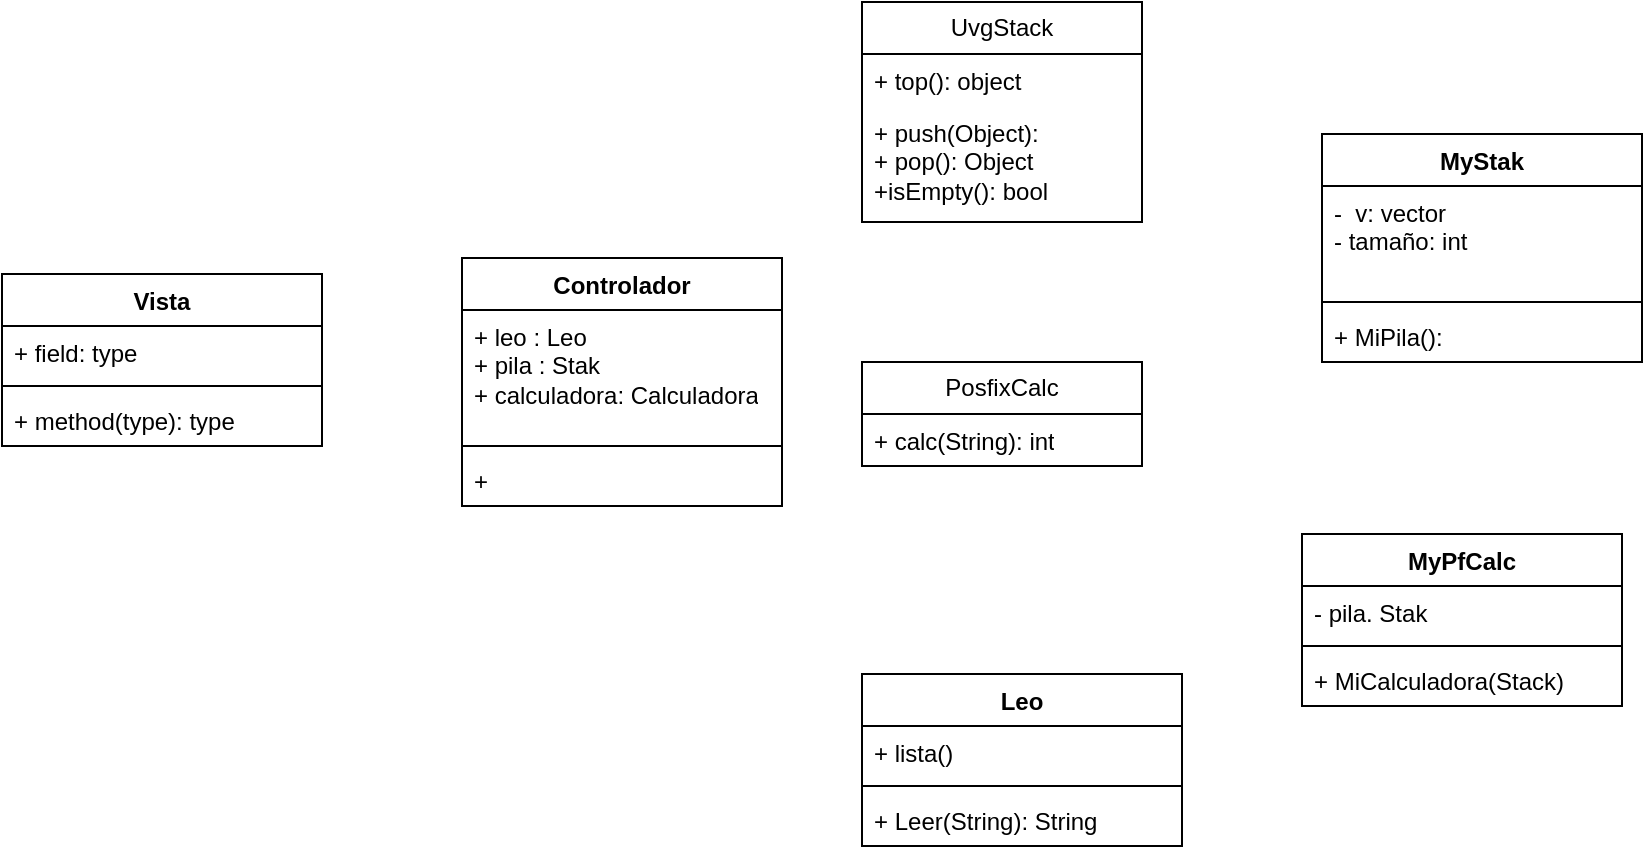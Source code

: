 <mxfile version="22.1.18" type="github">
  <diagram name="Página-1" id="vqabzCDK_DU7xPkbPqb2">
    <mxGraphModel dx="2261" dy="795" grid="1" gridSize="10" guides="1" tooltips="1" connect="1" arrows="1" fold="1" page="1" pageScale="1" pageWidth="827" pageHeight="1169" math="0" shadow="0">
      <root>
        <mxCell id="0" />
        <mxCell id="1" parent="0" />
        <mxCell id="ybM208CGusmoJc2LNHAI-1" value="MyStak" style="swimlane;fontStyle=1;align=center;verticalAlign=top;childLayout=stackLayout;horizontal=1;startSize=26;horizontalStack=0;resizeParent=1;resizeParentMax=0;resizeLast=0;collapsible=1;marginBottom=0;whiteSpace=wrap;html=1;" vertex="1" parent="1">
          <mxGeometry x="390" y="330" width="160" height="114" as="geometry" />
        </mxCell>
        <mxCell id="ybM208CGusmoJc2LNHAI-2" value="-&amp;nbsp; v: vector&lt;br&gt;- tamaño: int" style="text;strokeColor=none;fillColor=none;align=left;verticalAlign=top;spacingLeft=4;spacingRight=4;overflow=hidden;rotatable=0;points=[[0,0.5],[1,0.5]];portConstraint=eastwest;whiteSpace=wrap;html=1;" vertex="1" parent="ybM208CGusmoJc2LNHAI-1">
          <mxGeometry y="26" width="160" height="54" as="geometry" />
        </mxCell>
        <mxCell id="ybM208CGusmoJc2LNHAI-3" value="" style="line;strokeWidth=1;fillColor=none;align=left;verticalAlign=middle;spacingTop=-1;spacingLeft=3;spacingRight=3;rotatable=0;labelPosition=right;points=[];portConstraint=eastwest;strokeColor=inherit;" vertex="1" parent="ybM208CGusmoJc2LNHAI-1">
          <mxGeometry y="80" width="160" height="8" as="geometry" />
        </mxCell>
        <mxCell id="ybM208CGusmoJc2LNHAI-4" value="+ MiPila():&amp;nbsp;" style="text;strokeColor=none;fillColor=none;align=left;verticalAlign=top;spacingLeft=4;spacingRight=4;overflow=hidden;rotatable=0;points=[[0,0.5],[1,0.5]];portConstraint=eastwest;whiteSpace=wrap;html=1;" vertex="1" parent="ybM208CGusmoJc2LNHAI-1">
          <mxGeometry y="88" width="160" height="26" as="geometry" />
        </mxCell>
        <mxCell id="ybM208CGusmoJc2LNHAI-5" value="UvgStack" style="swimlane;fontStyle=0;childLayout=stackLayout;horizontal=1;startSize=26;fillColor=none;horizontalStack=0;resizeParent=1;resizeParentMax=0;resizeLast=0;collapsible=1;marginBottom=0;whiteSpace=wrap;html=1;" vertex="1" parent="1">
          <mxGeometry x="160" y="264" width="140" height="110" as="geometry" />
        </mxCell>
        <mxCell id="ybM208CGusmoJc2LNHAI-6" value="+ top(): object" style="text;strokeColor=none;fillColor=none;align=left;verticalAlign=top;spacingLeft=4;spacingRight=4;overflow=hidden;rotatable=0;points=[[0,0.5],[1,0.5]];portConstraint=eastwest;whiteSpace=wrap;html=1;" vertex="1" parent="ybM208CGusmoJc2LNHAI-5">
          <mxGeometry y="26" width="140" height="26" as="geometry" />
        </mxCell>
        <mxCell id="ybM208CGusmoJc2LNHAI-7" value="+ push(Object):&lt;br&gt;+ pop(): Object&lt;br&gt;+isEmpty(): bool" style="text;strokeColor=none;fillColor=none;align=left;verticalAlign=top;spacingLeft=4;spacingRight=4;overflow=hidden;rotatable=0;points=[[0,0.5],[1,0.5]];portConstraint=eastwest;whiteSpace=wrap;html=1;" vertex="1" parent="ybM208CGusmoJc2LNHAI-5">
          <mxGeometry y="52" width="140" height="58" as="geometry" />
        </mxCell>
        <mxCell id="ybM208CGusmoJc2LNHAI-8" value="PosfixCalc" style="swimlane;fontStyle=0;childLayout=stackLayout;horizontal=1;startSize=26;fillColor=none;horizontalStack=0;resizeParent=1;resizeParentMax=0;resizeLast=0;collapsible=1;marginBottom=0;whiteSpace=wrap;html=1;" vertex="1" parent="1">
          <mxGeometry x="160" y="444" width="140" height="52" as="geometry" />
        </mxCell>
        <mxCell id="ybM208CGusmoJc2LNHAI-9" value="+ calc(String): int" style="text;strokeColor=none;fillColor=none;align=left;verticalAlign=top;spacingLeft=4;spacingRight=4;overflow=hidden;rotatable=0;points=[[0,0.5],[1,0.5]];portConstraint=eastwest;whiteSpace=wrap;html=1;" vertex="1" parent="ybM208CGusmoJc2LNHAI-8">
          <mxGeometry y="26" width="140" height="26" as="geometry" />
        </mxCell>
        <mxCell id="ybM208CGusmoJc2LNHAI-11" value="MyPfCalc" style="swimlane;fontStyle=1;align=center;verticalAlign=top;childLayout=stackLayout;horizontal=1;startSize=26;horizontalStack=0;resizeParent=1;resizeParentMax=0;resizeLast=0;collapsible=1;marginBottom=0;whiteSpace=wrap;html=1;" vertex="1" parent="1">
          <mxGeometry x="380" y="530" width="160" height="86" as="geometry" />
        </mxCell>
        <mxCell id="ybM208CGusmoJc2LNHAI-12" value="- pila. Stak" style="text;strokeColor=none;fillColor=none;align=left;verticalAlign=top;spacingLeft=4;spacingRight=4;overflow=hidden;rotatable=0;points=[[0,0.5],[1,0.5]];portConstraint=eastwest;whiteSpace=wrap;html=1;" vertex="1" parent="ybM208CGusmoJc2LNHAI-11">
          <mxGeometry y="26" width="160" height="26" as="geometry" />
        </mxCell>
        <mxCell id="ybM208CGusmoJc2LNHAI-13" value="" style="line;strokeWidth=1;fillColor=none;align=left;verticalAlign=middle;spacingTop=-1;spacingLeft=3;spacingRight=3;rotatable=0;labelPosition=right;points=[];portConstraint=eastwest;strokeColor=inherit;" vertex="1" parent="ybM208CGusmoJc2LNHAI-11">
          <mxGeometry y="52" width="160" height="8" as="geometry" />
        </mxCell>
        <mxCell id="ybM208CGusmoJc2LNHAI-14" value="+ MiCalculadora(Stack)" style="text;strokeColor=none;fillColor=none;align=left;verticalAlign=top;spacingLeft=4;spacingRight=4;overflow=hidden;rotatable=0;points=[[0,0.5],[1,0.5]];portConstraint=eastwest;whiteSpace=wrap;html=1;" vertex="1" parent="ybM208CGusmoJc2LNHAI-11">
          <mxGeometry y="60" width="160" height="26" as="geometry" />
        </mxCell>
        <mxCell id="ybM208CGusmoJc2LNHAI-15" value="Leo" style="swimlane;fontStyle=1;align=center;verticalAlign=top;childLayout=stackLayout;horizontal=1;startSize=26;horizontalStack=0;resizeParent=1;resizeParentMax=0;resizeLast=0;collapsible=1;marginBottom=0;whiteSpace=wrap;html=1;" vertex="1" parent="1">
          <mxGeometry x="160" y="600" width="160" height="86" as="geometry" />
        </mxCell>
        <mxCell id="ybM208CGusmoJc2LNHAI-16" value="+ lista()" style="text;strokeColor=none;fillColor=none;align=left;verticalAlign=top;spacingLeft=4;spacingRight=4;overflow=hidden;rotatable=0;points=[[0,0.5],[1,0.5]];portConstraint=eastwest;whiteSpace=wrap;html=1;" vertex="1" parent="ybM208CGusmoJc2LNHAI-15">
          <mxGeometry y="26" width="160" height="26" as="geometry" />
        </mxCell>
        <mxCell id="ybM208CGusmoJc2LNHAI-17" value="" style="line;strokeWidth=1;fillColor=none;align=left;verticalAlign=middle;spacingTop=-1;spacingLeft=3;spacingRight=3;rotatable=0;labelPosition=right;points=[];portConstraint=eastwest;strokeColor=inherit;" vertex="1" parent="ybM208CGusmoJc2LNHAI-15">
          <mxGeometry y="52" width="160" height="8" as="geometry" />
        </mxCell>
        <mxCell id="ybM208CGusmoJc2LNHAI-18" value="+ Leer(String): String" style="text;strokeColor=none;fillColor=none;align=left;verticalAlign=top;spacingLeft=4;spacingRight=4;overflow=hidden;rotatable=0;points=[[0,0.5],[1,0.5]];portConstraint=eastwest;whiteSpace=wrap;html=1;" vertex="1" parent="ybM208CGusmoJc2LNHAI-15">
          <mxGeometry y="60" width="160" height="26" as="geometry" />
        </mxCell>
        <mxCell id="ybM208CGusmoJc2LNHAI-23" value="Controlador" style="swimlane;fontStyle=1;align=center;verticalAlign=top;childLayout=stackLayout;horizontal=1;startSize=26;horizontalStack=0;resizeParent=1;resizeParentMax=0;resizeLast=0;collapsible=1;marginBottom=0;whiteSpace=wrap;html=1;" vertex="1" parent="1">
          <mxGeometry x="-40" y="392" width="160" height="124" as="geometry" />
        </mxCell>
        <mxCell id="ybM208CGusmoJc2LNHAI-24" value="+ leo : Leo&lt;br&gt;+ pila : Stak&lt;br&gt;+ calculadora: Calculadora&lt;br&gt;" style="text;strokeColor=none;fillColor=none;align=left;verticalAlign=top;spacingLeft=4;spacingRight=4;overflow=hidden;rotatable=0;points=[[0,0.5],[1,0.5]];portConstraint=eastwest;whiteSpace=wrap;html=1;" vertex="1" parent="ybM208CGusmoJc2LNHAI-23">
          <mxGeometry y="26" width="160" height="64" as="geometry" />
        </mxCell>
        <mxCell id="ybM208CGusmoJc2LNHAI-25" value="" style="line;strokeWidth=1;fillColor=none;align=left;verticalAlign=middle;spacingTop=-1;spacingLeft=3;spacingRight=3;rotatable=0;labelPosition=right;points=[];portConstraint=eastwest;strokeColor=inherit;" vertex="1" parent="ybM208CGusmoJc2LNHAI-23">
          <mxGeometry y="90" width="160" height="8" as="geometry" />
        </mxCell>
        <mxCell id="ybM208CGusmoJc2LNHAI-26" value="+&amp;nbsp;" style="text;strokeColor=none;fillColor=none;align=left;verticalAlign=top;spacingLeft=4;spacingRight=4;overflow=hidden;rotatable=0;points=[[0,0.5],[1,0.5]];portConstraint=eastwest;whiteSpace=wrap;html=1;" vertex="1" parent="ybM208CGusmoJc2LNHAI-23">
          <mxGeometry y="98" width="160" height="26" as="geometry" />
        </mxCell>
        <mxCell id="ybM208CGusmoJc2LNHAI-27" value="Vista" style="swimlane;fontStyle=1;align=center;verticalAlign=top;childLayout=stackLayout;horizontal=1;startSize=26;horizontalStack=0;resizeParent=1;resizeParentMax=0;resizeLast=0;collapsible=1;marginBottom=0;whiteSpace=wrap;html=1;" vertex="1" parent="1">
          <mxGeometry x="-270" y="400" width="160" height="86" as="geometry" />
        </mxCell>
        <mxCell id="ybM208CGusmoJc2LNHAI-28" value="+ field: type" style="text;strokeColor=none;fillColor=none;align=left;verticalAlign=top;spacingLeft=4;spacingRight=4;overflow=hidden;rotatable=0;points=[[0,0.5],[1,0.5]];portConstraint=eastwest;whiteSpace=wrap;html=1;" vertex="1" parent="ybM208CGusmoJc2LNHAI-27">
          <mxGeometry y="26" width="160" height="26" as="geometry" />
        </mxCell>
        <mxCell id="ybM208CGusmoJc2LNHAI-29" value="" style="line;strokeWidth=1;fillColor=none;align=left;verticalAlign=middle;spacingTop=-1;spacingLeft=3;spacingRight=3;rotatable=0;labelPosition=right;points=[];portConstraint=eastwest;strokeColor=inherit;" vertex="1" parent="ybM208CGusmoJc2LNHAI-27">
          <mxGeometry y="52" width="160" height="8" as="geometry" />
        </mxCell>
        <mxCell id="ybM208CGusmoJc2LNHAI-30" value="+ method(type): type" style="text;strokeColor=none;fillColor=none;align=left;verticalAlign=top;spacingLeft=4;spacingRight=4;overflow=hidden;rotatable=0;points=[[0,0.5],[1,0.5]];portConstraint=eastwest;whiteSpace=wrap;html=1;" vertex="1" parent="ybM208CGusmoJc2LNHAI-27">
          <mxGeometry y="60" width="160" height="26" as="geometry" />
        </mxCell>
      </root>
    </mxGraphModel>
  </diagram>
</mxfile>
